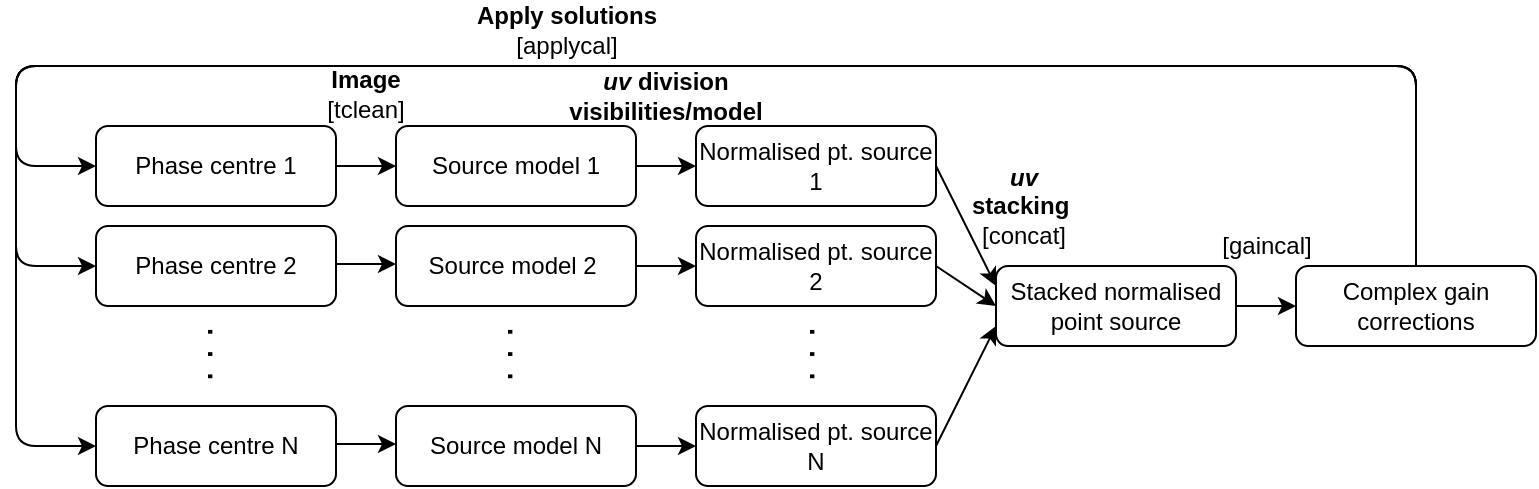 <mxfile version="12.3.0" type="google" pages="1"><diagram id="xxpethN39fnsOd5B4kzj" name="Page-1"><mxGraphModel dx="881" dy="664" grid="1" gridSize="10" guides="1" tooltips="1" connect="1" arrows="1" fold="1" page="1" pageScale="1" pageWidth="827" pageHeight="1169" math="0" shadow="0"><root><mxCell id="0"/><mxCell id="1" parent="0"/><mxCell id="KFaDS56cHCrvpRB9lrv4-1" value="Phase centre 1" style="rounded=1;whiteSpace=wrap;html=1;" vertex="1" parent="1"><mxGeometry x="80" y="80" width="120" height="40" as="geometry"/></mxCell><mxCell id="KFaDS56cHCrvpRB9lrv4-2" value="Phase centre 2" style="rounded=1;whiteSpace=wrap;html=1;" vertex="1" parent="1"><mxGeometry x="80" y="130" width="120" height="40" as="geometry"/></mxCell><mxCell id="KFaDS56cHCrvpRB9lrv4-3" value="Phase centre N" style="rounded=1;whiteSpace=wrap;html=1;" vertex="1" parent="1"><mxGeometry x="80" y="220" width="120" height="40" as="geometry"/></mxCell><mxCell id="KFaDS56cHCrvpRB9lrv4-4" value="&lt;font style=&quot;font-size: 20px&quot;&gt;. . .&lt;/font&gt;" style="text;html=1;strokeColor=none;fillColor=none;align=center;verticalAlign=middle;whiteSpace=wrap;rounded=0;rotation=90;" vertex="1" parent="1"><mxGeometry x="124" y="184" width="40" height="20" as="geometry"/></mxCell><mxCell id="KFaDS56cHCrvpRB9lrv4-5" value="Source model 1" style="rounded=1;whiteSpace=wrap;html=1;" vertex="1" parent="1"><mxGeometry x="230" y="80" width="120" height="40" as="geometry"/></mxCell><mxCell id="KFaDS56cHCrvpRB9lrv4-6" value="Source model 2&amp;nbsp;" style="rounded=1;whiteSpace=wrap;html=1;" vertex="1" parent="1"><mxGeometry x="230" y="130" width="120" height="40" as="geometry"/></mxCell><mxCell id="KFaDS56cHCrvpRB9lrv4-7" value="Source model N" style="rounded=1;whiteSpace=wrap;html=1;" vertex="1" parent="1"><mxGeometry x="230" y="220" width="120" height="40" as="geometry"/></mxCell><mxCell id="KFaDS56cHCrvpRB9lrv4-8" value="&lt;font style=&quot;font-size: 20px&quot;&gt;. . .&lt;/font&gt;" style="text;html=1;strokeColor=none;fillColor=none;align=center;verticalAlign=middle;whiteSpace=wrap;rounded=0;rotation=90;" vertex="1" parent="1"><mxGeometry x="274" y="184" width="40" height="20" as="geometry"/></mxCell><mxCell id="KFaDS56cHCrvpRB9lrv4-9" value="" style="endArrow=classic;html=1;entryX=0;entryY=0.5;entryDx=0;entryDy=0;exitX=1;exitY=0.5;exitDx=0;exitDy=0;" edge="1" parent="1" source="KFaDS56cHCrvpRB9lrv4-1" target="KFaDS56cHCrvpRB9lrv4-5"><mxGeometry width="50" height="50" relative="1" as="geometry"><mxPoint x="130" y="49.5" as="sourcePoint"/><mxPoint x="180" y="-0.5" as="targetPoint"/></mxGeometry></mxCell><mxCell id="KFaDS56cHCrvpRB9lrv4-11" value="" style="endArrow=classic;html=1;entryX=0;entryY=0.5;entryDx=0;entryDy=0;exitX=1;exitY=0.5;exitDx=0;exitDy=0;" edge="1" parent="1"><mxGeometry width="50" height="50" relative="1" as="geometry"><mxPoint x="200" y="149" as="sourcePoint"/><mxPoint x="230" y="149" as="targetPoint"/></mxGeometry></mxCell><mxCell id="KFaDS56cHCrvpRB9lrv4-12" value="" style="endArrow=classic;html=1;entryX=0;entryY=0.5;entryDx=0;entryDy=0;exitX=1;exitY=0.5;exitDx=0;exitDy=0;" edge="1" parent="1"><mxGeometry width="50" height="50" relative="1" as="geometry"><mxPoint x="200" y="239" as="sourcePoint"/><mxPoint x="230" y="239" as="targetPoint"/></mxGeometry></mxCell><mxCell id="KFaDS56cHCrvpRB9lrv4-13" value="Normalised pt. source 1" style="rounded=1;whiteSpace=wrap;html=1;" vertex="1" parent="1"><mxGeometry x="380" y="80" width="120" height="40" as="geometry"/></mxCell><mxCell id="KFaDS56cHCrvpRB9lrv4-14" value="Normalised pt. source 2" style="rounded=1;whiteSpace=wrap;html=1;" vertex="1" parent="1"><mxGeometry x="380" y="130" width="120" height="40" as="geometry"/></mxCell><mxCell id="KFaDS56cHCrvpRB9lrv4-15" value="Normalised pt. source N" style="rounded=1;whiteSpace=wrap;html=1;" vertex="1" parent="1"><mxGeometry x="380" y="220" width="120" height="40" as="geometry"/></mxCell><mxCell id="KFaDS56cHCrvpRB9lrv4-16" value="&lt;font style=&quot;font-size: 20px&quot;&gt;. . .&lt;/font&gt;" style="text;html=1;strokeColor=none;fillColor=none;align=center;verticalAlign=middle;whiteSpace=wrap;rounded=0;rotation=90;" vertex="1" parent="1"><mxGeometry x="425" y="184" width="40" height="20" as="geometry"/></mxCell><mxCell id="KFaDS56cHCrvpRB9lrv4-17" value="Stacked normalised point source" style="rounded=1;whiteSpace=wrap;html=1;" vertex="1" parent="1"><mxGeometry x="530" y="150" width="120" height="40" as="geometry"/></mxCell><mxCell id="KFaDS56cHCrvpRB9lrv4-18" value="Complex gain corrections" style="rounded=1;whiteSpace=wrap;html=1;" vertex="1" parent="1"><mxGeometry x="680" y="150" width="120" height="40" as="geometry"/></mxCell><mxCell id="KFaDS56cHCrvpRB9lrv4-20" value="" style="endArrow=classic;html=1;entryX=0;entryY=0.5;entryDx=0;entryDy=0;exitX=1;exitY=0.5;exitDx=0;exitDy=0;" edge="1" parent="1"><mxGeometry width="50" height="50" relative="1" as="geometry"><mxPoint x="350" y="150" as="sourcePoint"/><mxPoint x="380" y="150" as="targetPoint"/></mxGeometry></mxCell><mxCell id="KFaDS56cHCrvpRB9lrv4-22" value="" style="endArrow=classic;html=1;entryX=0;entryY=0.5;entryDx=0;entryDy=0;exitX=1;exitY=0.5;exitDx=0;exitDy=0;" edge="1" parent="1"><mxGeometry width="50" height="50" relative="1" as="geometry"><mxPoint x="350" y="240" as="sourcePoint"/><mxPoint x="380" y="240" as="targetPoint"/></mxGeometry></mxCell><mxCell id="KFaDS56cHCrvpRB9lrv4-23" value="" style="endArrow=classic;html=1;entryX=0;entryY=0.5;entryDx=0;entryDy=0;exitX=1;exitY=0.5;exitDx=0;exitDy=0;" edge="1" parent="1"><mxGeometry width="50" height="50" relative="1" as="geometry"><mxPoint x="350" y="100" as="sourcePoint"/><mxPoint x="380" y="100" as="targetPoint"/></mxGeometry></mxCell><mxCell id="KFaDS56cHCrvpRB9lrv4-24" value="" style="endArrow=classic;html=1;entryX=0;entryY=0.25;entryDx=0;entryDy=0;" edge="1" parent="1" target="KFaDS56cHCrvpRB9lrv4-17"><mxGeometry width="50" height="50" relative="1" as="geometry"><mxPoint x="500" y="100" as="sourcePoint"/><mxPoint x="530" y="99.5" as="targetPoint"/></mxGeometry></mxCell><mxCell id="KFaDS56cHCrvpRB9lrv4-25" value="" style="endArrow=classic;html=1;entryX=0;entryY=0.5;entryDx=0;entryDy=0;exitX=1;exitY=0.5;exitDx=0;exitDy=0;" edge="1" parent="1" source="KFaDS56cHCrvpRB9lrv4-14" target="KFaDS56cHCrvpRB9lrv4-17"><mxGeometry width="50" height="50" relative="1" as="geometry"><mxPoint x="500" y="184" as="sourcePoint"/><mxPoint x="530" y="184" as="targetPoint"/></mxGeometry></mxCell><mxCell id="KFaDS56cHCrvpRB9lrv4-26" value="" style="endArrow=classic;html=1;entryX=0;entryY=0.75;entryDx=0;entryDy=0;exitX=1;exitY=0.5;exitDx=0;exitDy=0;" edge="1" parent="1" target="KFaDS56cHCrvpRB9lrv4-17"><mxGeometry width="50" height="50" relative="1" as="geometry"><mxPoint x="500" y="240" as="sourcePoint"/><mxPoint x="530" y="260" as="targetPoint"/></mxGeometry></mxCell><mxCell id="KFaDS56cHCrvpRB9lrv4-28" value="" style="endArrow=classic;html=1;entryX=0;entryY=0.5;entryDx=0;entryDy=0;exitX=1;exitY=0.5;exitDx=0;exitDy=0;" edge="1" parent="1" source="KFaDS56cHCrvpRB9lrv4-17" target="KFaDS56cHCrvpRB9lrv4-18"><mxGeometry width="50" height="50" relative="1" as="geometry"><mxPoint x="510" y="250" as="sourcePoint"/><mxPoint x="540" y="190" as="targetPoint"/></mxGeometry></mxCell><mxCell id="KFaDS56cHCrvpRB9lrv4-29" value="" style="endArrow=classic;html=1;entryX=0;entryY=0.5;entryDx=0;entryDy=0;exitX=0.5;exitY=0;exitDx=0;exitDy=0;" edge="1" parent="1" source="KFaDS56cHCrvpRB9lrv4-18" target="KFaDS56cHCrvpRB9lrv4-1"><mxGeometry width="50" height="50" relative="1" as="geometry"><mxPoint x="740" y="129" as="sourcePoint"/><mxPoint x="770" y="129" as="targetPoint"/><Array as="points"><mxPoint x="740" y="50"/><mxPoint x="390" y="50"/><mxPoint x="40" y="50"/><mxPoint x="40" y="100"/></Array></mxGeometry></mxCell><mxCell id="KFaDS56cHCrvpRB9lrv4-30" value="" style="endArrow=classic;html=1;entryX=0;entryY=0.5;entryDx=0;entryDy=0;exitX=0.5;exitY=0;exitDx=0;exitDy=0;" edge="1" parent="1" target="KFaDS56cHCrvpRB9lrv4-2"><mxGeometry width="50" height="50" relative="1" as="geometry"><mxPoint x="740" y="150" as="sourcePoint"/><mxPoint x="80" y="100" as="targetPoint"/><Array as="points"><mxPoint x="740" y="50"/><mxPoint x="390" y="50"/><mxPoint x="40" y="50"/><mxPoint x="40" y="150"/></Array></mxGeometry></mxCell><mxCell id="KFaDS56cHCrvpRB9lrv4-31" value="" style="endArrow=classic;html=1;entryX=0;entryY=0.5;entryDx=0;entryDy=0;exitX=0.5;exitY=0;exitDx=0;exitDy=0;" edge="1" parent="1" target="KFaDS56cHCrvpRB9lrv4-3"><mxGeometry width="50" height="50" relative="1" as="geometry"><mxPoint x="740" y="150" as="sourcePoint"/><mxPoint x="80" y="100" as="targetPoint"/><Array as="points"><mxPoint x="740" y="50"/><mxPoint x="560" y="50"/><mxPoint x="390" y="50"/><mxPoint x="40" y="50"/><mxPoint x="40" y="240"/></Array></mxGeometry></mxCell><mxCell id="KFaDS56cHCrvpRB9lrv4-32" value="&lt;b&gt;Image&lt;br&gt;&lt;/b&gt;[tclean]" style="text;html=1;strokeColor=none;fillColor=none;align=center;verticalAlign=middle;whiteSpace=wrap;rounded=0;" vertex="1" parent="1"><mxGeometry x="195" y="54" width="40" height="20" as="geometry"/></mxCell><mxCell id="KFaDS56cHCrvpRB9lrv4-33" value="&lt;i&gt;uv&lt;/i&gt; division&lt;br&gt;visibilities/model" style="text;html=1;strokeColor=none;fillColor=none;align=center;verticalAlign=middle;whiteSpace=wrap;rounded=0;fontStyle=1" vertex="1" parent="1"><mxGeometry x="300" y="55" width="130" height="20" as="geometry"/></mxCell><mxCell id="KFaDS56cHCrvpRB9lrv4-34" value="&lt;b&gt;&lt;i&gt;uv&lt;/i&gt;&lt;br&gt;stacking&lt;/b&gt;&amp;nbsp;&lt;br&gt;[concat]" style="text;html=1;strokeColor=none;fillColor=none;align=center;verticalAlign=middle;whiteSpace=wrap;rounded=0;" vertex="1" parent="1"><mxGeometry x="479" y="110" width="130" height="20" as="geometry"/></mxCell><mxCell id="KFaDS56cHCrvpRB9lrv4-38" value="[gaincal]" style="text;html=1;align=center;verticalAlign=middle;resizable=0;points=[];;autosize=1;" vertex="1" parent="1"><mxGeometry x="635" y="130" width="60" height="20" as="geometry"/></mxCell><mxCell id="KFaDS56cHCrvpRB9lrv4-39" value="&lt;b&gt;Apply solutions&lt;/b&gt;&lt;br&gt;[applycal]" style="text;html=1;align=center;verticalAlign=middle;resizable=0;points=[];;autosize=1;" vertex="1" parent="1"><mxGeometry x="260" y="17" width="110" height="30" as="geometry"/></mxCell></root></mxGraphModel></diagram></mxfile>